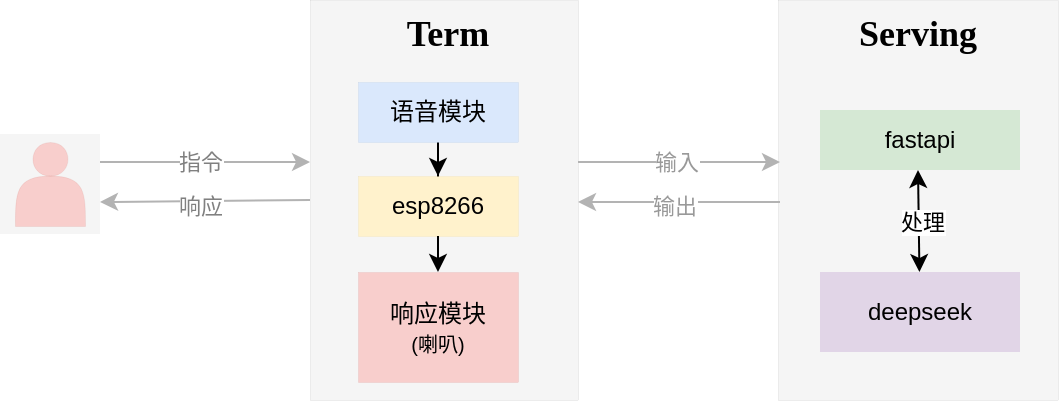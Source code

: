 <mxfile version="26.1.0">
  <diagram id="C5RBs43oDa-KdzZeNtuy" name="Page-1">
    <mxGraphModel dx="1434" dy="869" grid="1" gridSize="10" guides="1" tooltips="1" connect="1" arrows="1" fold="1" page="1" pageScale="1" pageWidth="827" pageHeight="1169" math="0" shadow="0">
      <root>
        <mxCell id="WIyWlLk6GJQsqaUBKTNV-0" />
        <mxCell id="WIyWlLk6GJQsqaUBKTNV-1" parent="WIyWlLk6GJQsqaUBKTNV-0" />
        <mxCell id="yHMiVEiKJOHXQG9_2tb9-3" value="" style="whiteSpace=wrap;html=1;aspect=fixed;fillColor=#f5f5f5;fontColor=#333333;strokeColor=none;" vertex="1" parent="WIyWlLk6GJQsqaUBKTNV-1">
          <mxGeometry x="110" y="346" width="50" height="50" as="geometry" />
        </mxCell>
        <mxCell id="3wZgYCBfIfFk7G_CHo2h-31" value="" style="rounded=0;whiteSpace=wrap;html=1;fillColor=#f5f5f5;fontColor=#333333;strokeColor=#666666;strokeWidth=0;" parent="WIyWlLk6GJQsqaUBKTNV-1" vertex="1">
          <mxGeometry x="265" y="279" width="134" height="200" as="geometry" />
        </mxCell>
        <mxCell id="3wZgYCBfIfFk7G_CHo2h-7" value="" style="rounded=0;whiteSpace=wrap;html=1;fillColor=#f5f5f5;fontColor=#333333;strokeColor=#666666;strokeWidth=0;" parent="WIyWlLk6GJQsqaUBKTNV-1" vertex="1">
          <mxGeometry x="499" y="279" width="140" height="200" as="geometry" />
        </mxCell>
        <mxCell id="3wZgYCBfIfFk7G_CHo2h-2" value="fastapi" style="rounded=0;whiteSpace=wrap;html=1;fillColor=#d5e8d4;strokeColor=none;glass=0;shadow=0;" parent="WIyWlLk6GJQsqaUBKTNV-1" vertex="1">
          <mxGeometry x="520" y="334" width="100" height="30" as="geometry" />
        </mxCell>
        <mxCell id="3wZgYCBfIfFk7G_CHo2h-4" value="deepseek" style="rounded=0;whiteSpace=wrap;html=1;fillColor=#e1d5e7;strokeColor=none;glass=0;shadow=0;" parent="WIyWlLk6GJQsqaUBKTNV-1" vertex="1">
          <mxGeometry x="520" y="415" width="100" height="40" as="geometry" />
        </mxCell>
        <mxCell id="3wZgYCBfIfFk7G_CHo2h-13" value="&lt;h2 style=&quot;margin-top: 0px;&quot;&gt;&lt;font face=&quot;Verdana&quot;&gt;Serving&lt;/font&gt;&lt;/h2&gt;" style="text;html=1;whiteSpace=wrap;overflow=hidden;rounded=0;align=center;" parent="WIyWlLk6GJQsqaUBKTNV-1" vertex="1">
          <mxGeometry x="524" y="279" width="90" height="30" as="geometry" />
        </mxCell>
        <mxCell id="3wZgYCBfIfFk7G_CHo2h-15" value="" style="shape=actor;whiteSpace=wrap;html=1;fillColor=#f8cecc;strokeColor=#b85450;strokeWidth=0;" parent="WIyWlLk6GJQsqaUBKTNV-1" vertex="1">
          <mxGeometry x="117.5" y="350" width="35" height="42" as="geometry" />
        </mxCell>
        <mxCell id="3wZgYCBfIfFk7G_CHo2h-25" value="" style="edgeStyle=orthogonalEdgeStyle;rounded=0;orthogonalLoop=1;jettySize=auto;html=1;" parent="WIyWlLk6GJQsqaUBKTNV-1" source="3wZgYCBfIfFk7G_CHo2h-18" target="3wZgYCBfIfFk7G_CHo2h-24" edge="1">
          <mxGeometry relative="1" as="geometry" />
        </mxCell>
        <mxCell id="3wZgYCBfIfFk7G_CHo2h-18" value="语音模块" style="rounded=0;whiteSpace=wrap;html=1;fillColor=#dae8fc;strokeColor=#6c8ebf;strokeWidth=0;" parent="WIyWlLk6GJQsqaUBKTNV-1" vertex="1">
          <mxGeometry x="289" y="320" width="80" height="30" as="geometry" />
        </mxCell>
        <mxCell id="3wZgYCBfIfFk7G_CHo2h-20" value="" style="endArrow=classic;startArrow=classic;html=1;rounded=0;" parent="WIyWlLk6GJQsqaUBKTNV-1" source="3wZgYCBfIfFk7G_CHo2h-4" edge="1">
          <mxGeometry width="50" height="50" relative="1" as="geometry">
            <mxPoint x="519" y="414" as="sourcePoint" />
            <mxPoint x="569" y="364" as="targetPoint" />
          </mxGeometry>
        </mxCell>
        <mxCell id="3wZgYCBfIfFk7G_CHo2h-21" value="处理" style="edgeLabel;html=1;align=center;verticalAlign=middle;resizable=0;points=[];" parent="3wZgYCBfIfFk7G_CHo2h-20" vertex="1" connectable="0">
          <mxGeometry x="0.002" y="-1" relative="1" as="geometry">
            <mxPoint as="offset" />
          </mxGeometry>
        </mxCell>
        <mxCell id="3wZgYCBfIfFk7G_CHo2h-22" value="&lt;div&gt;&lt;span style=&quot;background-color: transparent; color: light-dark(rgb(0, 0, 0), rgb(255, 255, 255));&quot;&gt;响应模块&lt;/span&gt;&lt;/div&gt;&lt;div&gt;&lt;font style=&quot;font-size: 10px;&quot;&gt;(喇叭)&lt;/font&gt;&lt;/div&gt;" style="rounded=0;whiteSpace=wrap;html=1;fillColor=#f8cecc;strokeColor=#b85450;strokeWidth=0;" parent="WIyWlLk6GJQsqaUBKTNV-1" vertex="1">
          <mxGeometry x="289" y="415" width="80" height="55" as="geometry" />
        </mxCell>
        <mxCell id="3wZgYCBfIfFk7G_CHo2h-24" value="esp8266" style="rounded=0;whiteSpace=wrap;html=1;fillColor=#fff2cc;strokeColor=#d6b656;strokeWidth=0;" parent="WIyWlLk6GJQsqaUBKTNV-1" vertex="1">
          <mxGeometry x="289" y="367" width="80" height="30" as="geometry" />
        </mxCell>
        <mxCell id="3wZgYCBfIfFk7G_CHo2h-28" value="" style="endArrow=classic;html=1;rounded=0;exitX=0.5;exitY=1;exitDx=0;exitDy=0;entryX=0.5;entryY=0;entryDx=0;entryDy=0;" parent="WIyWlLk6GJQsqaUBKTNV-1" source="3wZgYCBfIfFk7G_CHo2h-24" target="3wZgYCBfIfFk7G_CHo2h-22" edge="1">
          <mxGeometry width="50" height="50" relative="1" as="geometry">
            <mxPoint x="340" y="460" as="sourcePoint" />
            <mxPoint x="560" y="440" as="targetPoint" />
          </mxGeometry>
        </mxCell>
        <mxCell id="3wZgYCBfIfFk7G_CHo2h-39" value="&lt;h2 style=&quot;margin-top: 0px;&quot;&gt;&lt;font face=&quot;Verdana&quot;&gt;Term&lt;/font&gt;&lt;/h2&gt;" style="text;html=1;whiteSpace=wrap;overflow=hidden;rounded=0;align=center;" parent="WIyWlLk6GJQsqaUBKTNV-1" vertex="1">
          <mxGeometry x="289" y="279" width="90" height="30" as="geometry" />
        </mxCell>
        <mxCell id="yHMiVEiKJOHXQG9_2tb9-0" value="" style="endArrow=classic;html=1;rounded=0;entryX=0.03;entryY=0.42;entryDx=0;entryDy=0;entryPerimeter=0;fillColor=#f5f5f5;strokeColor=#B3B3B3;" edge="1" parent="WIyWlLk6GJQsqaUBKTNV-1">
          <mxGeometry width="50" height="50" relative="1" as="geometry">
            <mxPoint x="160" y="360" as="sourcePoint" />
            <mxPoint x="265.02" y="360" as="targetPoint" />
          </mxGeometry>
        </mxCell>
        <mxCell id="yHMiVEiKJOHXQG9_2tb9-5" value="指令" style="edgeLabel;html=1;align=center;verticalAlign=middle;resizable=0;points=[];fontColor=#808080;" vertex="1" connectable="0" parent="yHMiVEiKJOHXQG9_2tb9-0">
          <mxGeometry x="-0.2" y="-2" relative="1" as="geometry">
            <mxPoint x="8" y="-2" as="offset" />
          </mxGeometry>
        </mxCell>
        <mxCell id="yHMiVEiKJOHXQG9_2tb9-6" value="" style="endArrow=classic;html=1;rounded=0;exitX=0;exitY=0.5;exitDx=0;exitDy=0;fillColor=#f5f5f5;strokeColor=#B3B3B3;" edge="1" parent="WIyWlLk6GJQsqaUBKTNV-1" source="3wZgYCBfIfFk7G_CHo2h-31">
          <mxGeometry width="50" height="50" relative="1" as="geometry">
            <mxPoint x="260" y="380" as="sourcePoint" />
            <mxPoint x="160" y="380" as="targetPoint" />
          </mxGeometry>
        </mxCell>
        <mxCell id="yHMiVEiKJOHXQG9_2tb9-8" value="响应" style="edgeLabel;html=1;align=center;verticalAlign=middle;resizable=0;points=[];fontColor=#808080;" vertex="1" connectable="0" parent="yHMiVEiKJOHXQG9_2tb9-6">
          <mxGeometry x="-0.009" y="2" relative="1" as="geometry">
            <mxPoint x="-3" as="offset" />
          </mxGeometry>
        </mxCell>
        <mxCell id="yHMiVEiKJOHXQG9_2tb9-9" value="" style="endArrow=classic;html=1;rounded=0;fontColor=#999999;strokeColor=#B3B3B3;" edge="1" parent="WIyWlLk6GJQsqaUBKTNV-1">
          <mxGeometry width="50" height="50" relative="1" as="geometry">
            <mxPoint x="399" y="360" as="sourcePoint" />
            <mxPoint x="500" y="360" as="targetPoint" />
          </mxGeometry>
        </mxCell>
        <mxCell id="yHMiVEiKJOHXQG9_2tb9-10" value="输入" style="edgeLabel;html=1;align=center;verticalAlign=middle;resizable=0;points=[];fontColor=#999999;" vertex="1" connectable="0" parent="yHMiVEiKJOHXQG9_2tb9-9">
          <mxGeometry x="-0.2" y="-2" relative="1" as="geometry">
            <mxPoint x="8" y="-2" as="offset" />
          </mxGeometry>
        </mxCell>
        <mxCell id="yHMiVEiKJOHXQG9_2tb9-11" value="" style="endArrow=classic;html=1;rounded=0;fontColor=#999999;strokeColor=#B3B3B3;" edge="1" parent="WIyWlLk6GJQsqaUBKTNV-1">
          <mxGeometry width="50" height="50" relative="1" as="geometry">
            <mxPoint x="500" y="380" as="sourcePoint" />
            <mxPoint x="399" y="380" as="targetPoint" />
          </mxGeometry>
        </mxCell>
        <mxCell id="yHMiVEiKJOHXQG9_2tb9-12" value="输出" style="edgeLabel;html=1;align=center;verticalAlign=middle;resizable=0;points=[];fontColor=#999999;" vertex="1" connectable="0" parent="yHMiVEiKJOHXQG9_2tb9-11">
          <mxGeometry x="-0.009" y="2" relative="1" as="geometry">
            <mxPoint x="-3" as="offset" />
          </mxGeometry>
        </mxCell>
      </root>
    </mxGraphModel>
  </diagram>
</mxfile>
